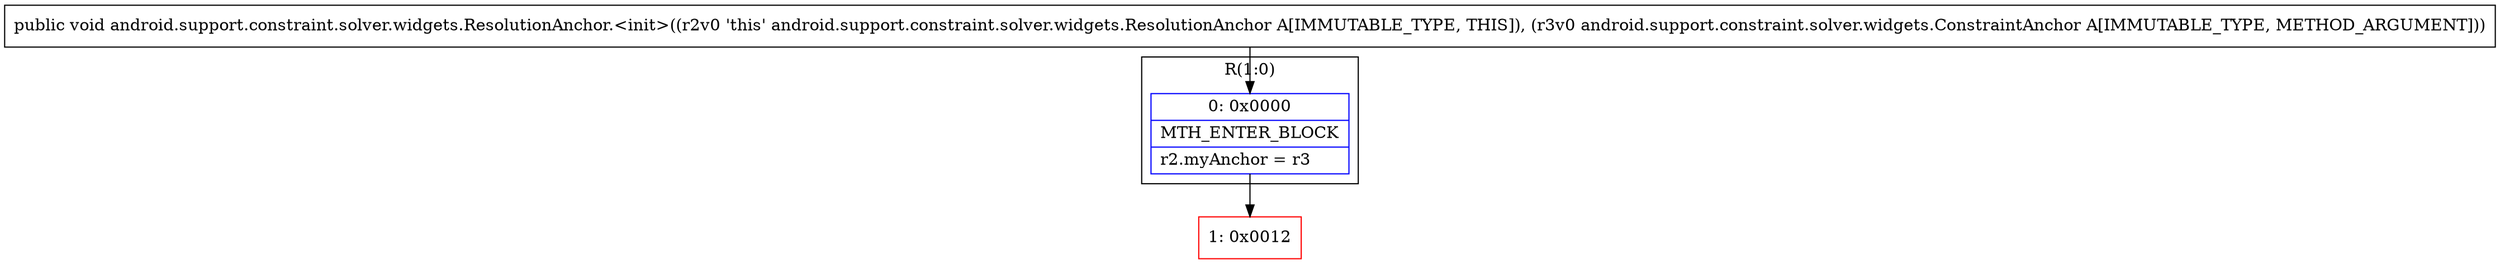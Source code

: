 digraph "CFG forandroid.support.constraint.solver.widgets.ResolutionAnchor.\<init\>(Landroid\/support\/constraint\/solver\/widgets\/ConstraintAnchor;)V" {
subgraph cluster_Region_1873922135 {
label = "R(1:0)";
node [shape=record,color=blue];
Node_0 [shape=record,label="{0\:\ 0x0000|MTH_ENTER_BLOCK\l|r2.myAnchor = r3\l}"];
}
Node_1 [shape=record,color=red,label="{1\:\ 0x0012}"];
MethodNode[shape=record,label="{public void android.support.constraint.solver.widgets.ResolutionAnchor.\<init\>((r2v0 'this' android.support.constraint.solver.widgets.ResolutionAnchor A[IMMUTABLE_TYPE, THIS]), (r3v0 android.support.constraint.solver.widgets.ConstraintAnchor A[IMMUTABLE_TYPE, METHOD_ARGUMENT])) }"];
MethodNode -> Node_0;
Node_0 -> Node_1;
}

